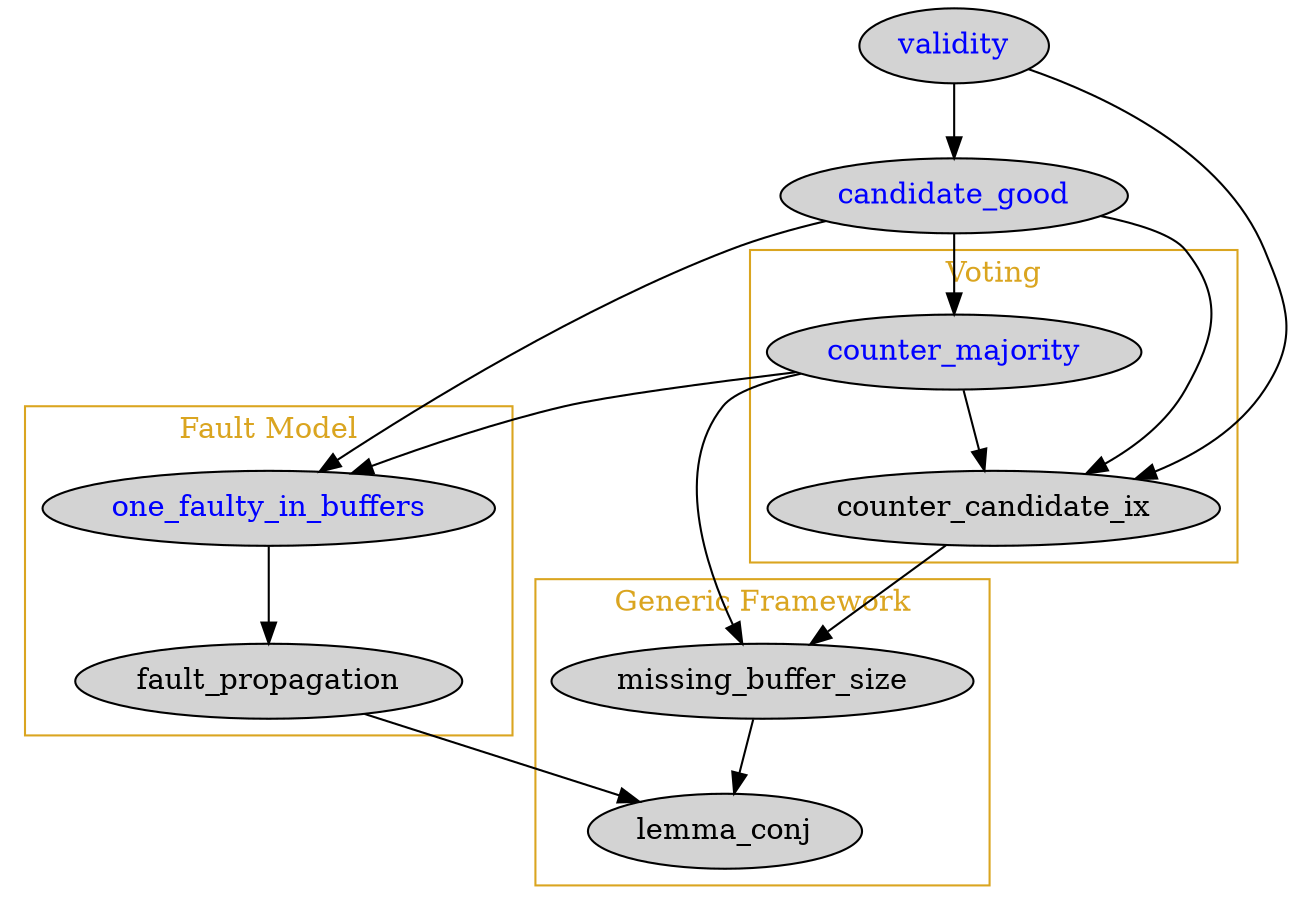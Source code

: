 digraph proof {
    graph [nodesep=0.6];
    /* edge  [weight=0.8]; */
    node [style=filled];

    v [label="validity", fontcolor="blue"];
    cg [label="candidate_good", fontcolor="blue"];

    subgraph cluster_voting {
        cm [label="counter_majority", fontcolor="blue"];
        cci [label="counter_candidate_ix"];
        cm -> cci;

        label = "Voting";
        color = "goldenrod";
        fontcolor = "goldenrod";
    }

    subgraph cluster_fault {
        ofb [label="one_faulty_in_buffers", fontcolor="blue"];
        fp [label="fault_propagation"];
        ofb -> fp;

        label = "Fault Model";
        color = "goldenrod";
        fontcolor = "goldenrod";
    }

    subgraph cluster_framework {
        mbs [label="missing_buffer_size"];
        lc [label="lemma_conj"];
        mbs -> lc;

        label = "Generic Framework";
        color = "goldenrod";
        fontcolor = "goldenrod";
    }

    v -> cg;
    v -> cci;
    v -> ofb [style=invis];

    cg -> cm;
    cg -> cci;
    cg -> ofb;

    cm -> ofb;
    cm -> mbs;

    cci -> mbs;

    fp -> lc;
}
